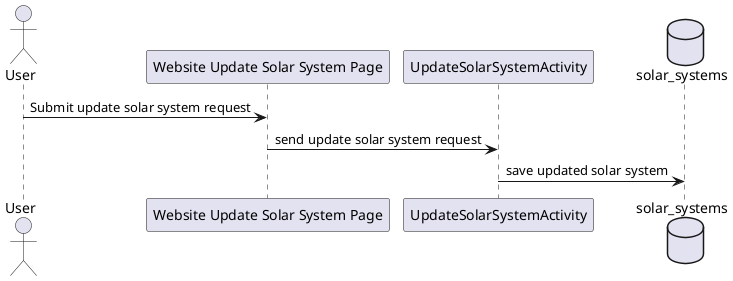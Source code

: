 @startuml

actor User
participant Website as "Website Update Solar System Page"
participant UpdateSolarSystemActivity
database solar_systems

User -> Website : Submit update solar system request
Website -> UpdateSolarSystemActivity : send update solar system request
UpdateSolarSystemActivity -> solar_systems : save updated solar system

@enduml
